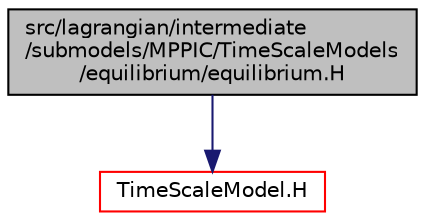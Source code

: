 digraph "src/lagrangian/intermediate/submodels/MPPIC/TimeScaleModels/equilibrium/equilibrium.H"
{
  bgcolor="transparent";
  edge [fontname="Helvetica",fontsize="10",labelfontname="Helvetica",labelfontsize="10"];
  node [fontname="Helvetica",fontsize="10",shape=record];
  Node1 [label="src/lagrangian/intermediate\l/submodels/MPPIC/TimeScaleModels\l/equilibrium/equilibrium.H",height=0.2,width=0.4,color="black", fillcolor="grey75", style="filled", fontcolor="black"];
  Node1 -> Node2 [color="midnightblue",fontsize="10",style="solid",fontname="Helvetica"];
  Node2 [label="TimeScaleModel.H",height=0.2,width=0.4,color="red",URL="$a07099.html"];
}
